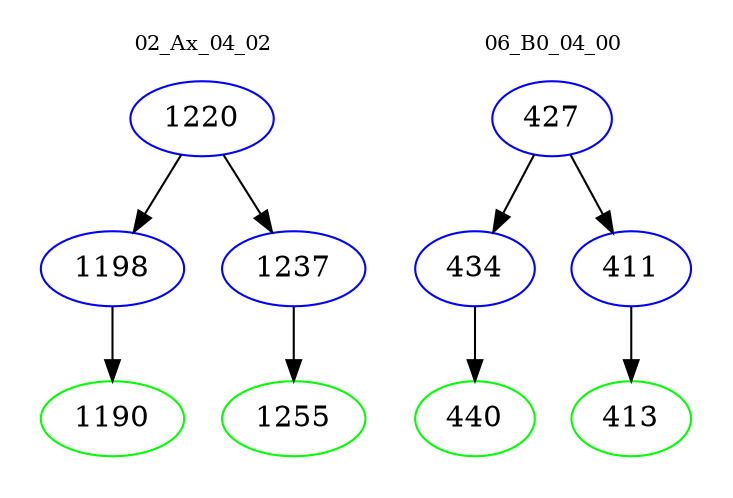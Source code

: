 digraph{
subgraph cluster_0 {
color = white
label = "02_Ax_04_02";
fontsize=10;
T0_1220 [label="1220", color="blue"]
T0_1220 -> T0_1198 [color="black"]
T0_1198 [label="1198", color="blue"]
T0_1198 -> T0_1190 [color="black"]
T0_1190 [label="1190", color="green"]
T0_1220 -> T0_1237 [color="black"]
T0_1237 [label="1237", color="blue"]
T0_1237 -> T0_1255 [color="black"]
T0_1255 [label="1255", color="green"]
}
subgraph cluster_1 {
color = white
label = "06_B0_04_00";
fontsize=10;
T1_427 [label="427", color="blue"]
T1_427 -> T1_434 [color="black"]
T1_434 [label="434", color="blue"]
T1_434 -> T1_440 [color="black"]
T1_440 [label="440", color="green"]
T1_427 -> T1_411 [color="black"]
T1_411 [label="411", color="blue"]
T1_411 -> T1_413 [color="black"]
T1_413 [label="413", color="green"]
}
}
